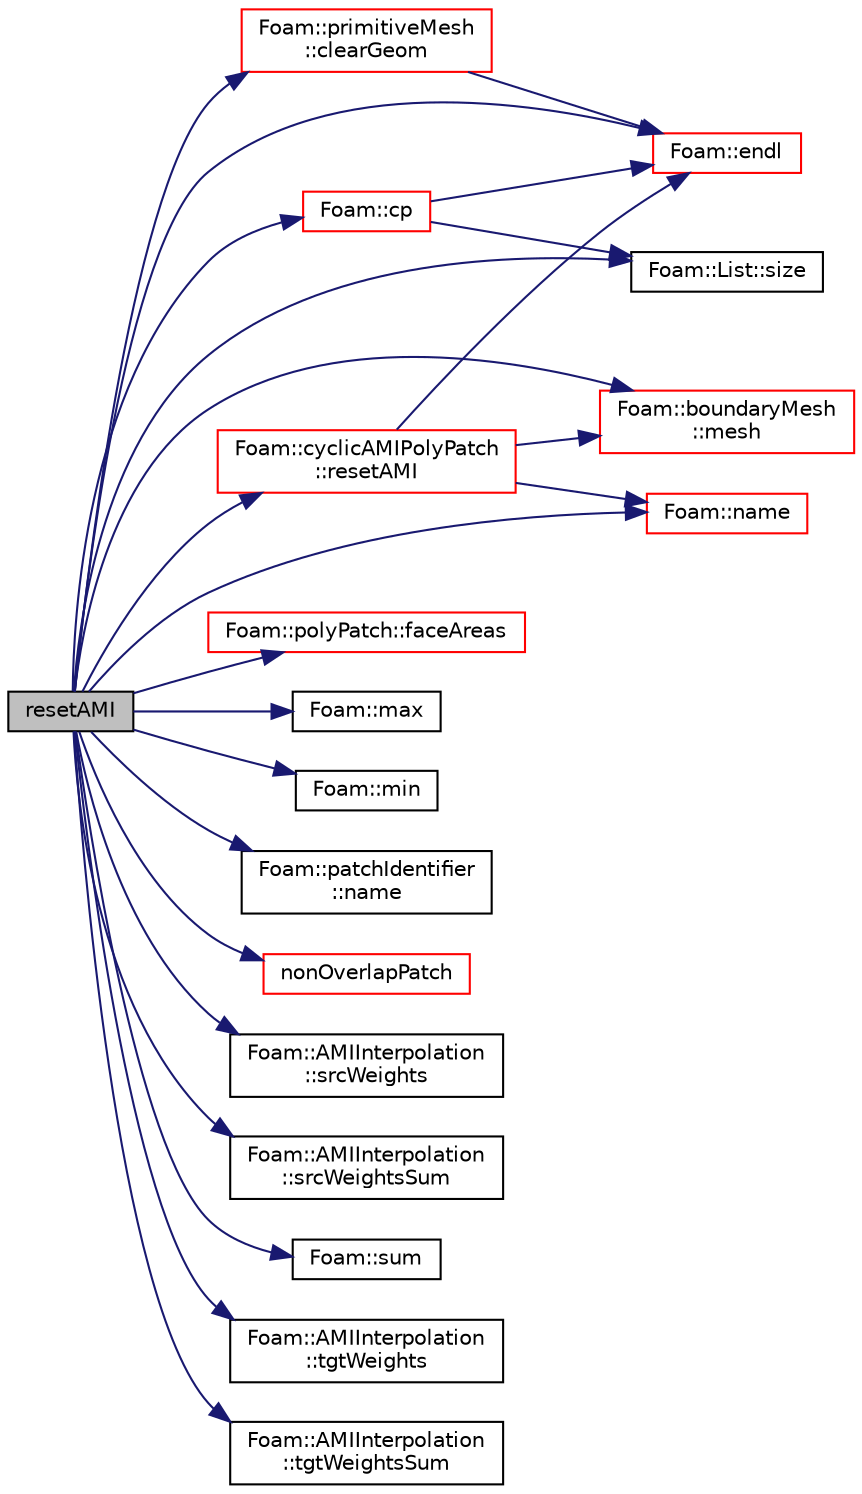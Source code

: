 digraph "resetAMI"
{
  bgcolor="transparent";
  edge [fontname="Helvetica",fontsize="10",labelfontname="Helvetica",labelfontsize="10"];
  node [fontname="Helvetica",fontsize="10",shape=record];
  rankdir="LR";
  Node1 [label="resetAMI",height=0.2,width=0.4,color="black", fillcolor="grey75", style="filled", fontcolor="black"];
  Node1 -> Node2 [color="midnightblue",fontsize="10",style="solid",fontname="Helvetica"];
  Node2 [label="Foam::primitiveMesh\l::clearGeom",height=0.2,width=0.4,color="red",URL="$a02013.html#a499a7f858dc495c47b618e168fec6372",tooltip="Clear geometry. "];
  Node2 -> Node3 [color="midnightblue",fontsize="10",style="solid",fontname="Helvetica"];
  Node3 [label="Foam::endl",height=0.2,width=0.4,color="red",URL="$a10887.html#a2db8fe02a0d3909e9351bb4275b23ce4",tooltip="Add newline and flush stream. "];
  Node1 -> Node4 [color="midnightblue",fontsize="10",style="solid",fontname="Helvetica"];
  Node4 [label="Foam::cp",height=0.2,width=0.4,color="red",URL="$a10887.html#a90b626bb0848617906ac62a5570c010f",tooltip="Copy, recursively if necessary, the source to the destination. "];
  Node4 -> Node3 [color="midnightblue",fontsize="10",style="solid",fontname="Helvetica"];
  Node4 -> Node5 [color="midnightblue",fontsize="10",style="solid",fontname="Helvetica"];
  Node5 [label="Foam::List::size",height=0.2,width=0.4,color="black",URL="$a01392.html#a8a5f6fa29bd4b500caf186f60245b384",tooltip="Override size to be inconsistent with allocated storage. "];
  Node1 -> Node3 [color="midnightblue",fontsize="10",style="solid",fontname="Helvetica"];
  Node1 -> Node6 [color="midnightblue",fontsize="10",style="solid",fontname="Helvetica"];
  Node6 [label="Foam::polyPatch::faceAreas",height=0.2,width=0.4,color="red",URL="$a01972.html#ac0a591ed4b2427caab10863a66b838fa",tooltip="Return face normals. "];
  Node1 -> Node7 [color="midnightblue",fontsize="10",style="solid",fontname="Helvetica"];
  Node7 [label="Foam::max",height=0.2,width=0.4,color="black",URL="$a10887.html#ac993e906cf2774ae77e666bc24e81733"];
  Node1 -> Node8 [color="midnightblue",fontsize="10",style="solid",fontname="Helvetica"];
  Node8 [label="Foam::boundaryMesh\l::mesh",height=0.2,width=0.4,color="red",URL="$a00146.html#a755c3307c0a74eb80926b68bb037674c"];
  Node1 -> Node9 [color="midnightblue",fontsize="10",style="solid",fontname="Helvetica"];
  Node9 [label="Foam::min",height=0.2,width=0.4,color="black",URL="$a10887.html#a253e112ad2d56d96230ff39ea7f442dc"];
  Node1 -> Node10 [color="midnightblue",fontsize="10",style="solid",fontname="Helvetica"];
  Node10 [label="Foam::patchIdentifier\l::name",height=0.2,width=0.4,color="black",URL="$a01837.html#a75b72488d2e82151b025744974919d5d",tooltip="Return name. "];
  Node1 -> Node11 [color="midnightblue",fontsize="10",style="solid",fontname="Helvetica"];
  Node11 [label="Foam::name",height=0.2,width=0.4,color="red",URL="$a10887.html#adcb0df2bd4953cb6bb390272d8263c3a",tooltip="Return a string representation of a complex. "];
  Node1 -> Node12 [color="midnightblue",fontsize="10",style="solid",fontname="Helvetica"];
  Node12 [label="nonOverlapPatch",height=0.2,width=0.4,color="red",URL="$a00465.html#a920cdebf74f0c93b29d7d11fffc18937",tooltip="Return a const reference to the non-overlapping patch. "];
  Node1 -> Node13 [color="midnightblue",fontsize="10",style="solid",fontname="Helvetica"];
  Node13 [label="Foam::cyclicAMIPolyPatch\l::resetAMI",height=0.2,width=0.4,color="red",URL="$a00475.html#ac378774325ececbf6413adfeeaa2a68f",tooltip="Reset the AMI interpolator. "];
  Node13 -> Node8 [color="midnightblue",fontsize="10",style="solid",fontname="Helvetica"];
  Node13 -> Node11 [color="midnightblue",fontsize="10",style="solid",fontname="Helvetica"];
  Node13 -> Node3 [color="midnightblue",fontsize="10",style="solid",fontname="Helvetica"];
  Node1 -> Node5 [color="midnightblue",fontsize="10",style="solid",fontname="Helvetica"];
  Node1 -> Node14 [color="midnightblue",fontsize="10",style="solid",fontname="Helvetica"];
  Node14 [label="Foam::AMIInterpolation\l::srcWeights",height=0.2,width=0.4,color="black",URL="$a00044.html#a59059cd28bbca38b542c1889b37191ea",tooltip="Return const access to source patch weights. "];
  Node1 -> Node15 [color="midnightblue",fontsize="10",style="solid",fontname="Helvetica"];
  Node15 [label="Foam::AMIInterpolation\l::srcWeightsSum",height=0.2,width=0.4,color="black",URL="$a00044.html#ac089c013971dbb2b1369069e5c3dff8b",tooltip="Return const access to normalisation factor of source. "];
  Node1 -> Node16 [color="midnightblue",fontsize="10",style="solid",fontname="Helvetica"];
  Node16 [label="Foam::sum",height=0.2,width=0.4,color="black",URL="$a10887.html#a3d8733143aad0e03b300186ab4bef137"];
  Node1 -> Node17 [color="midnightblue",fontsize="10",style="solid",fontname="Helvetica"];
  Node17 [label="Foam::AMIInterpolation\l::tgtWeights",height=0.2,width=0.4,color="black",URL="$a00044.html#a450bc41ebf1a810de81cfd5a52cccd4b",tooltip="Return const access to target patch weights. "];
  Node1 -> Node18 [color="midnightblue",fontsize="10",style="solid",fontname="Helvetica"];
  Node18 [label="Foam::AMIInterpolation\l::tgtWeightsSum",height=0.2,width=0.4,color="black",URL="$a00044.html#aac8400d3d057dbdbad593552c432b9ed",tooltip="Return const access to normalisation factor of target. "];
}
